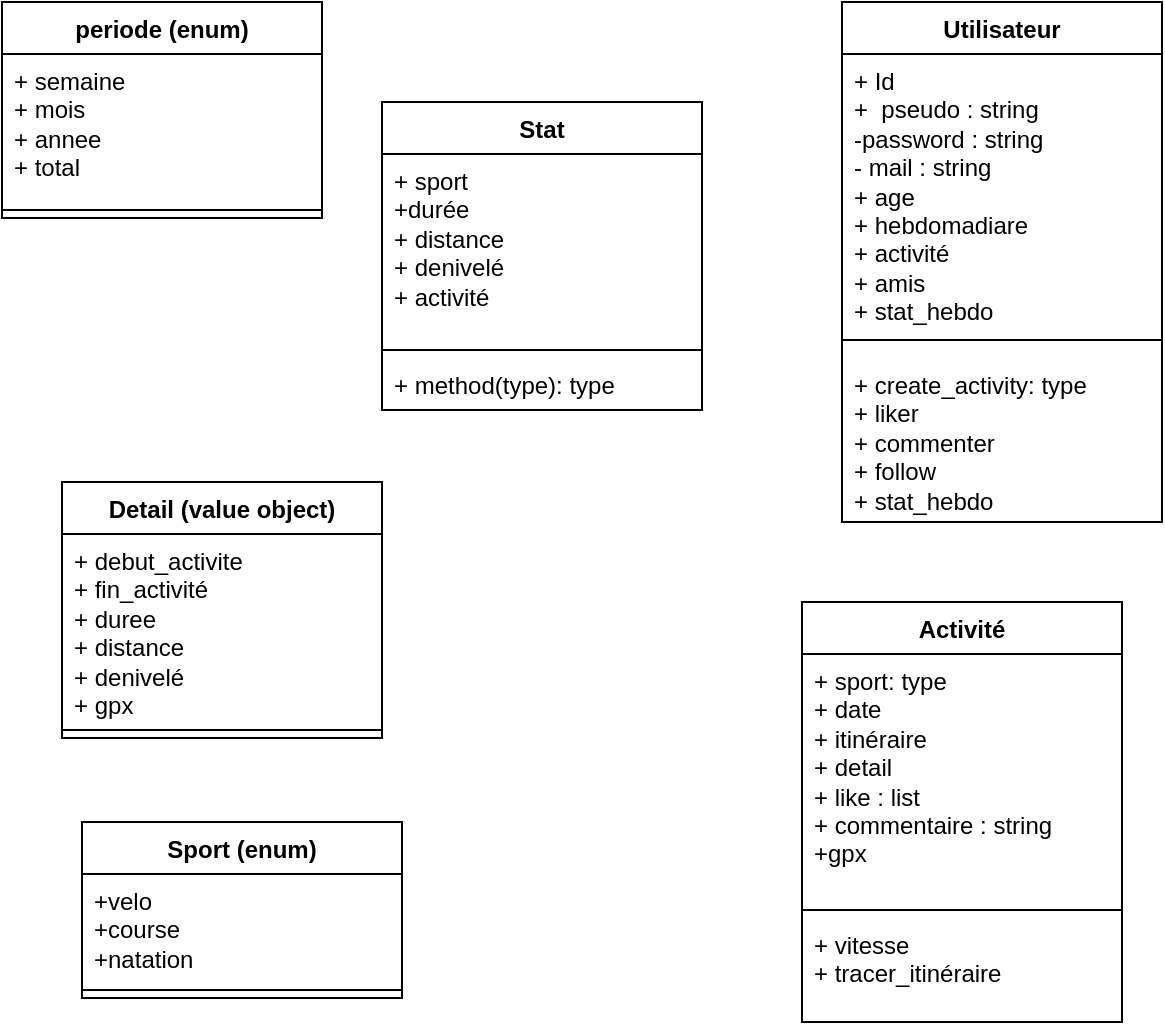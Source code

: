 <mxfile version="28.1.1">
  <diagram name="Page-1" id="ahaaUWVFpi-iZXFvmwur">
    <mxGraphModel dx="838" dy="506" grid="1" gridSize="10" guides="1" tooltips="1" connect="1" arrows="1" fold="1" page="1" pageScale="1" pageWidth="827" pageHeight="1169" math="0" shadow="0">
      <root>
        <mxCell id="0" />
        <mxCell id="1" parent="0" />
        <mxCell id="5x5Q-e-yfWX6hX2OexHq-5" value="Utilisateur" style="swimlane;fontStyle=1;align=center;verticalAlign=top;childLayout=stackLayout;horizontal=1;startSize=26;horizontalStack=0;resizeParent=1;resizeParentMax=0;resizeLast=0;collapsible=1;marginBottom=0;whiteSpace=wrap;html=1;" vertex="1" parent="1">
          <mxGeometry x="440" y="20" width="160" height="260" as="geometry" />
        </mxCell>
        <mxCell id="5x5Q-e-yfWX6hX2OexHq-6" value="+ Id&lt;div&gt;+&amp;nbsp; pseudo : string&lt;div&gt;-password : string&lt;/div&gt;&lt;div&gt;- mail : string&lt;/div&gt;&lt;div&gt;+ age&lt;/div&gt;&lt;div&gt;&lt;div&gt;+ hebdomadiare&lt;/div&gt;&lt;div&gt;+ activité&lt;/div&gt;&lt;div&gt;+ amis&lt;/div&gt;&lt;/div&gt;&lt;/div&gt;&lt;div&gt;+ stat_hebdo&lt;/div&gt;" style="text;strokeColor=none;fillColor=none;align=left;verticalAlign=top;spacingLeft=4;spacingRight=4;overflow=hidden;rotatable=0;points=[[0,0.5],[1,0.5]];portConstraint=eastwest;whiteSpace=wrap;html=1;" vertex="1" parent="5x5Q-e-yfWX6hX2OexHq-5">
          <mxGeometry y="26" width="160" height="134" as="geometry" />
        </mxCell>
        <mxCell id="5x5Q-e-yfWX6hX2OexHq-7" value="" style="line;strokeWidth=1;fillColor=none;align=left;verticalAlign=middle;spacingTop=-1;spacingLeft=3;spacingRight=3;rotatable=0;labelPosition=right;points=[];portConstraint=eastwest;strokeColor=inherit;" vertex="1" parent="5x5Q-e-yfWX6hX2OexHq-5">
          <mxGeometry y="160" width="160" height="18" as="geometry" />
        </mxCell>
        <mxCell id="5x5Q-e-yfWX6hX2OexHq-8" value="+ create_activity: type&lt;div&gt;+ liker&lt;/div&gt;&lt;div&gt;+ commenter&lt;/div&gt;&lt;div&gt;+ follow&lt;/div&gt;&lt;div&gt;+ stat_hebdo&amp;nbsp;&lt;/div&gt;" style="text;strokeColor=none;fillColor=none;align=left;verticalAlign=top;spacingLeft=4;spacingRight=4;overflow=hidden;rotatable=0;points=[[0,0.5],[1,0.5]];portConstraint=eastwest;whiteSpace=wrap;html=1;" vertex="1" parent="5x5Q-e-yfWX6hX2OexHq-5">
          <mxGeometry y="178" width="160" height="82" as="geometry" />
        </mxCell>
        <mxCell id="5x5Q-e-yfWX6hX2OexHq-9" value="Activité" style="swimlane;fontStyle=1;align=center;verticalAlign=top;childLayout=stackLayout;horizontal=1;startSize=26;horizontalStack=0;resizeParent=1;resizeParentMax=0;resizeLast=0;collapsible=1;marginBottom=0;whiteSpace=wrap;html=1;" vertex="1" parent="1">
          <mxGeometry x="420" y="320" width="160" height="210" as="geometry" />
        </mxCell>
        <mxCell id="5x5Q-e-yfWX6hX2OexHq-10" value="+ sport: type&lt;div&gt;+ date&lt;/div&gt;&lt;div&gt;&lt;span style=&quot;background-color: transparent; color: light-dark(rgb(0, 0, 0), rgb(255, 255, 255));&quot;&gt;+ itinéraire&lt;/span&gt;&lt;/div&gt;&lt;div&gt;&lt;span style=&quot;background-color: transparent; color: light-dark(rgb(0, 0, 0), rgb(255, 255, 255));&quot;&gt;+ detail&lt;/span&gt;&lt;/div&gt;&lt;div&gt;+ like : list&lt;/div&gt;&lt;div&gt;+ commentaire : string&lt;/div&gt;&lt;div&gt;+gpx&lt;/div&gt;" style="text;strokeColor=none;fillColor=none;align=left;verticalAlign=top;spacingLeft=4;spacingRight=4;overflow=hidden;rotatable=0;points=[[0,0.5],[1,0.5]];portConstraint=eastwest;whiteSpace=wrap;html=1;" vertex="1" parent="5x5Q-e-yfWX6hX2OexHq-9">
          <mxGeometry y="26" width="160" height="124" as="geometry" />
        </mxCell>
        <mxCell id="5x5Q-e-yfWX6hX2OexHq-11" value="" style="line;strokeWidth=1;fillColor=none;align=left;verticalAlign=middle;spacingTop=-1;spacingLeft=3;spacingRight=3;rotatable=0;labelPosition=right;points=[];portConstraint=eastwest;strokeColor=inherit;" vertex="1" parent="5x5Q-e-yfWX6hX2OexHq-9">
          <mxGeometry y="150" width="160" height="8" as="geometry" />
        </mxCell>
        <mxCell id="5x5Q-e-yfWX6hX2OexHq-12" value="+ vitesse&lt;div&gt;+ tracer_itinéraire&lt;/div&gt;" style="text;strokeColor=none;fillColor=none;align=left;verticalAlign=top;spacingLeft=4;spacingRight=4;overflow=hidden;rotatable=0;points=[[0,0.5],[1,0.5]];portConstraint=eastwest;whiteSpace=wrap;html=1;" vertex="1" parent="5x5Q-e-yfWX6hX2OexHq-9">
          <mxGeometry y="158" width="160" height="52" as="geometry" />
        </mxCell>
        <mxCell id="5x5Q-e-yfWX6hX2OexHq-13" value="Sport (enum)" style="swimlane;fontStyle=1;align=center;verticalAlign=top;childLayout=stackLayout;horizontal=1;startSize=26;horizontalStack=0;resizeParent=1;resizeParentMax=0;resizeLast=0;collapsible=1;marginBottom=0;whiteSpace=wrap;html=1;" vertex="1" parent="1">
          <mxGeometry x="60" y="430" width="160" height="88" as="geometry" />
        </mxCell>
        <mxCell id="5x5Q-e-yfWX6hX2OexHq-14" value="+velo&lt;div&gt;+course&lt;/div&gt;&lt;div&gt;+natation&lt;/div&gt;" style="text;strokeColor=none;fillColor=none;align=left;verticalAlign=top;spacingLeft=4;spacingRight=4;overflow=hidden;rotatable=0;points=[[0,0.5],[1,0.5]];portConstraint=eastwest;whiteSpace=wrap;html=1;" vertex="1" parent="5x5Q-e-yfWX6hX2OexHq-13">
          <mxGeometry y="26" width="160" height="54" as="geometry" />
        </mxCell>
        <mxCell id="5x5Q-e-yfWX6hX2OexHq-15" value="" style="line;strokeWidth=1;fillColor=none;align=left;verticalAlign=middle;spacingTop=-1;spacingLeft=3;spacingRight=3;rotatable=0;labelPosition=right;points=[];portConstraint=eastwest;strokeColor=inherit;" vertex="1" parent="5x5Q-e-yfWX6hX2OexHq-13">
          <mxGeometry y="80" width="160" height="8" as="geometry" />
        </mxCell>
        <mxCell id="5x5Q-e-yfWX6hX2OexHq-37" value="Detail (value object)" style="swimlane;fontStyle=1;align=center;verticalAlign=top;childLayout=stackLayout;horizontal=1;startSize=26;horizontalStack=0;resizeParent=1;resizeParentMax=0;resizeLast=0;collapsible=1;marginBottom=0;whiteSpace=wrap;html=1;" vertex="1" parent="1">
          <mxGeometry x="50" y="260" width="160" height="128" as="geometry" />
        </mxCell>
        <mxCell id="5x5Q-e-yfWX6hX2OexHq-38" value="&lt;div&gt;+ debut_activite&lt;/div&gt;&lt;div&gt;+ fin_activité&lt;/div&gt;+ duree&lt;div&gt;+ distance&lt;/div&gt;&lt;div&gt;+ denivelé&lt;/div&gt;&lt;div&gt;+ gpx&lt;/div&gt;" style="text;strokeColor=none;fillColor=none;align=left;verticalAlign=top;spacingLeft=4;spacingRight=4;overflow=hidden;rotatable=0;points=[[0,0.5],[1,0.5]];portConstraint=eastwest;whiteSpace=wrap;html=1;" vertex="1" parent="5x5Q-e-yfWX6hX2OexHq-37">
          <mxGeometry y="26" width="160" height="94" as="geometry" />
        </mxCell>
        <mxCell id="5x5Q-e-yfWX6hX2OexHq-39" value="" style="line;strokeWidth=1;fillColor=none;align=left;verticalAlign=middle;spacingTop=-1;spacingLeft=3;spacingRight=3;rotatable=0;labelPosition=right;points=[];portConstraint=eastwest;strokeColor=inherit;" vertex="1" parent="5x5Q-e-yfWX6hX2OexHq-37">
          <mxGeometry y="120" width="160" height="8" as="geometry" />
        </mxCell>
        <mxCell id="5x5Q-e-yfWX6hX2OexHq-46" value="Stat" style="swimlane;fontStyle=1;align=center;verticalAlign=top;childLayout=stackLayout;horizontal=1;startSize=26;horizontalStack=0;resizeParent=1;resizeParentMax=0;resizeLast=0;collapsible=1;marginBottom=0;whiteSpace=wrap;html=1;" vertex="1" parent="1">
          <mxGeometry x="210" y="70" width="160" height="154" as="geometry" />
        </mxCell>
        <mxCell id="5x5Q-e-yfWX6hX2OexHq-47" value="+ sport&lt;div&gt;+durée&lt;/div&gt;&lt;div&gt;+ distance&lt;/div&gt;&lt;div&gt;+ denivelé&lt;/div&gt;&lt;div&gt;+ activité&lt;/div&gt;" style="text;strokeColor=none;fillColor=none;align=left;verticalAlign=top;spacingLeft=4;spacingRight=4;overflow=hidden;rotatable=0;points=[[0,0.5],[1,0.5]];portConstraint=eastwest;whiteSpace=wrap;html=1;" vertex="1" parent="5x5Q-e-yfWX6hX2OexHq-46">
          <mxGeometry y="26" width="160" height="94" as="geometry" />
        </mxCell>
        <mxCell id="5x5Q-e-yfWX6hX2OexHq-48" value="" style="line;strokeWidth=1;fillColor=none;align=left;verticalAlign=middle;spacingTop=-1;spacingLeft=3;spacingRight=3;rotatable=0;labelPosition=right;points=[];portConstraint=eastwest;strokeColor=inherit;" vertex="1" parent="5x5Q-e-yfWX6hX2OexHq-46">
          <mxGeometry y="120" width="160" height="8" as="geometry" />
        </mxCell>
        <mxCell id="5x5Q-e-yfWX6hX2OexHq-49" value="+ method(type): type" style="text;strokeColor=none;fillColor=none;align=left;verticalAlign=top;spacingLeft=4;spacingRight=4;overflow=hidden;rotatable=0;points=[[0,0.5],[1,0.5]];portConstraint=eastwest;whiteSpace=wrap;html=1;" vertex="1" parent="5x5Q-e-yfWX6hX2OexHq-46">
          <mxGeometry y="128" width="160" height="26" as="geometry" />
        </mxCell>
        <mxCell id="5x5Q-e-yfWX6hX2OexHq-50" value="periode (enum)" style="swimlane;fontStyle=1;align=center;verticalAlign=top;childLayout=stackLayout;horizontal=1;startSize=26;horizontalStack=0;resizeParent=1;resizeParentMax=0;resizeLast=0;collapsible=1;marginBottom=0;whiteSpace=wrap;html=1;" vertex="1" parent="1">
          <mxGeometry x="20" y="20" width="160" height="108" as="geometry" />
        </mxCell>
        <mxCell id="5x5Q-e-yfWX6hX2OexHq-51" value="+ semaine&lt;div&gt;+ mois&amp;nbsp;&lt;/div&gt;&lt;div&gt;+ annee&lt;/div&gt;&lt;div&gt;+ total&lt;/div&gt;" style="text;strokeColor=none;fillColor=none;align=left;verticalAlign=top;spacingLeft=4;spacingRight=4;overflow=hidden;rotatable=0;points=[[0,0.5],[1,0.5]];portConstraint=eastwest;whiteSpace=wrap;html=1;" vertex="1" parent="5x5Q-e-yfWX6hX2OexHq-50">
          <mxGeometry y="26" width="160" height="74" as="geometry" />
        </mxCell>
        <mxCell id="5x5Q-e-yfWX6hX2OexHq-52" value="" style="line;strokeWidth=1;fillColor=none;align=left;verticalAlign=middle;spacingTop=-1;spacingLeft=3;spacingRight=3;rotatable=0;labelPosition=right;points=[];portConstraint=eastwest;strokeColor=inherit;" vertex="1" parent="5x5Q-e-yfWX6hX2OexHq-50">
          <mxGeometry y="100" width="160" height="8" as="geometry" />
        </mxCell>
      </root>
    </mxGraphModel>
  </diagram>
</mxfile>
